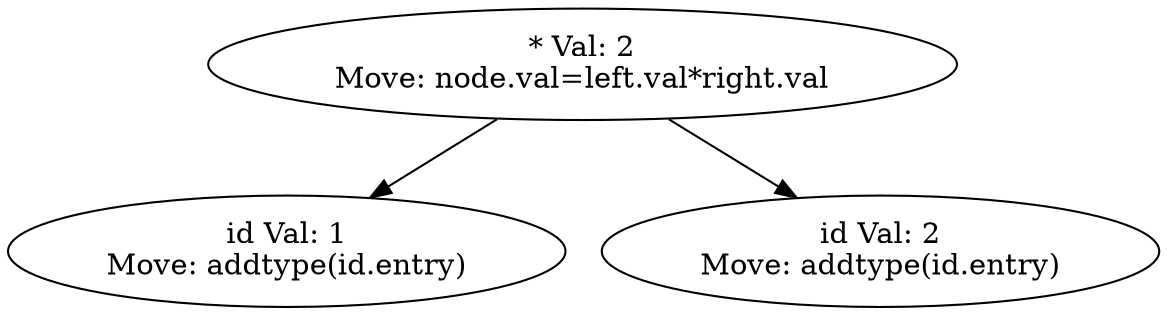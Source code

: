 digraph grammar_tree {
    "0" [label="* Val: 2
Move: node.val=left.val*right.val"];
    "1" [label="id Val: 1
Move: addtype(id.entry)"];
    "2" [label="id Val: 2
Move: addtype(id.entry)"];
    "0" -> "1";
    "0" -> "2";
}